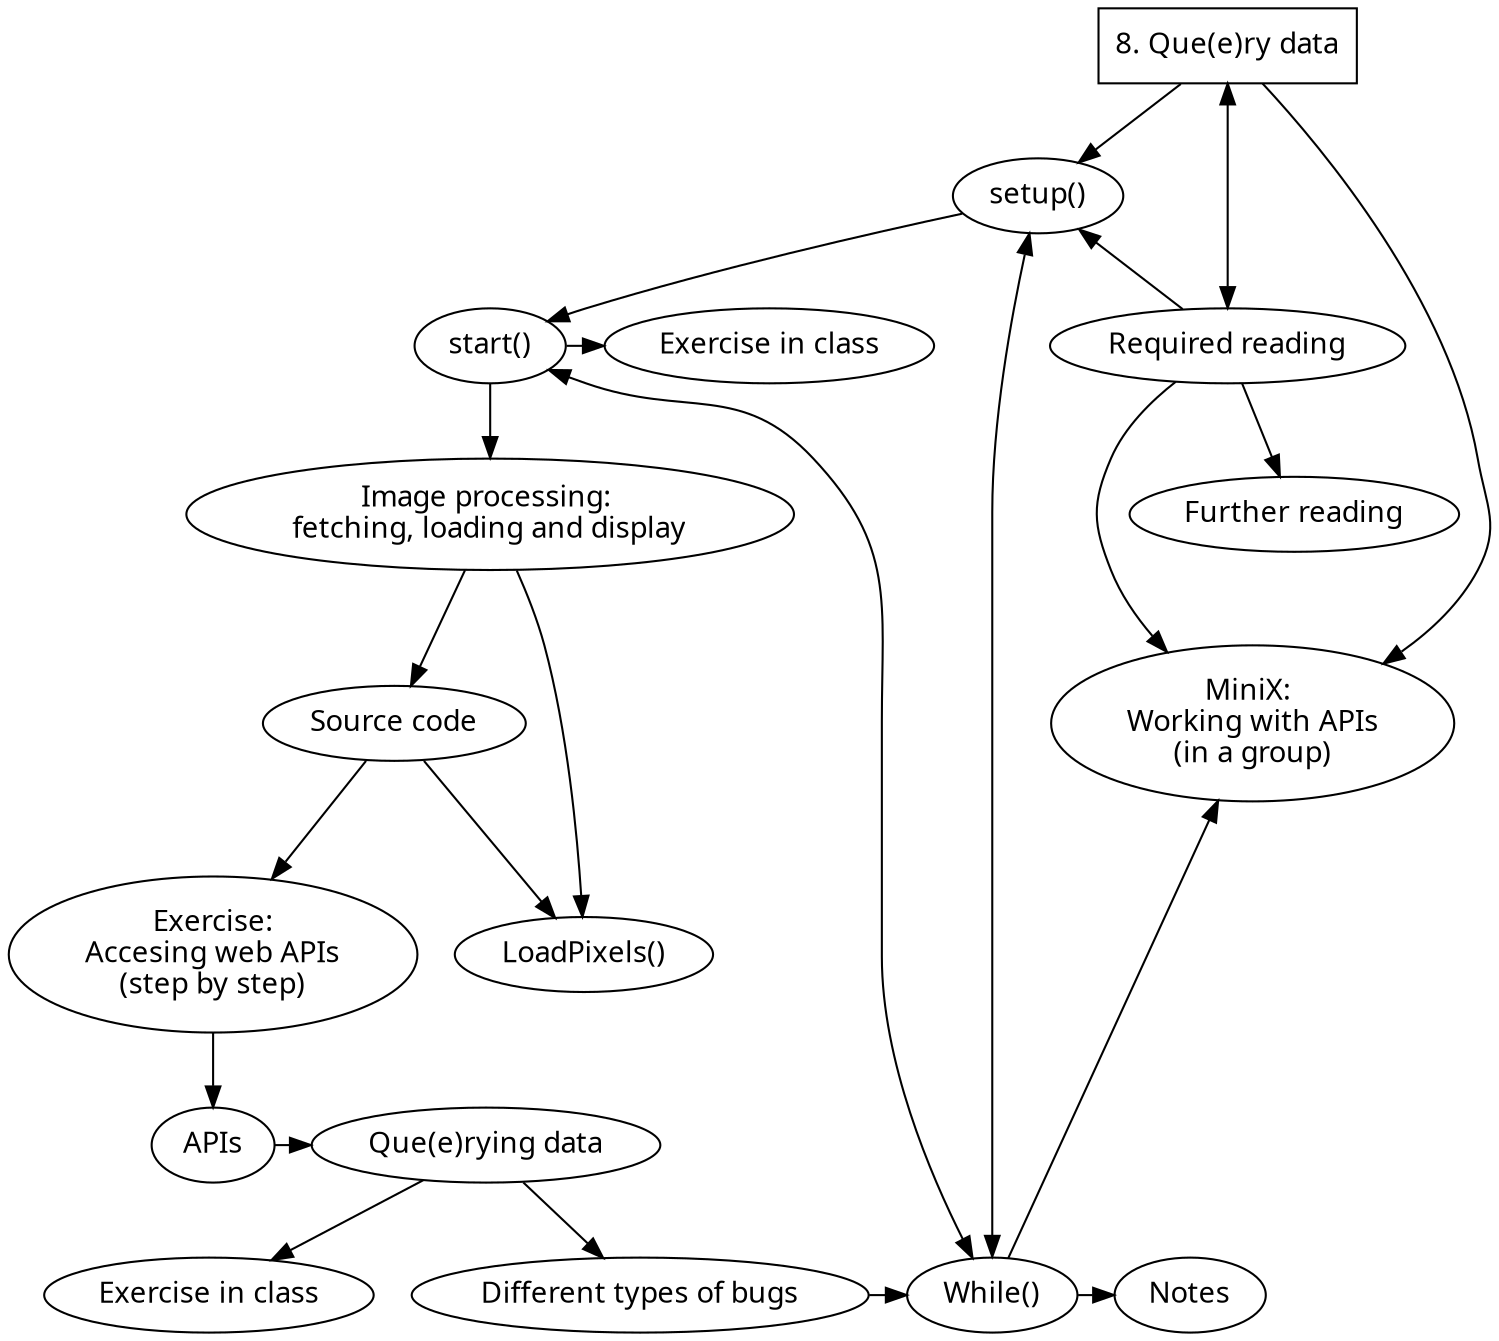 digraph G {

node[fontname="Hershey-Noailles-help-me"]

//labels
GS [
label="8. Que(e)ry data",
style=bold,
shape=rectangle,
penwidth="1pt"
]

SU [label="setup()"]
ST [label="start()"]
EiC [label="Exercise in class"]
IP [label="Image processing: \nfetching, loading and display"]
SC [label="Source code"]
EiC2 [label="Exercise:\nAccesing web APIs\n(step by step)"]
API [label="APIs"]
QD [label="Que(e)rying data"]
EiC3 [label="Exercise in class"]
LP [label="LoadPixels()"]
ER [label="Different types of bugs"]
MW [label="While()"]
MX [label="MiniX: \nWorking with APIs\n(in a group)"]
RR [label="Required reading"]
FR [label="Further reading"]
Notes [label="Notes"]

//rank
{rank = same; MW, Notes}
{rank = same; RR, EiC, ST}
{rank = same; MX, SC}
{rank = same; API, QD}
{rank = same; MW, EiC3, ER}

//graph
GS -> SU -> ST -> EiC;
GS -> RR[dir=both, minlen=2];
SU -> MW [dir=both];
GS ->  MX;
RR -> MX, SU;
ST -> IP -> SC -> LP;
IP -> LP;
SC -> EiC2 -> API -> QD -> EiC3;
QD -> ER -> MW;
ST -> MW [dir=both];
MW -> Notes;
MW -> MX;
RR -> FR;
}
